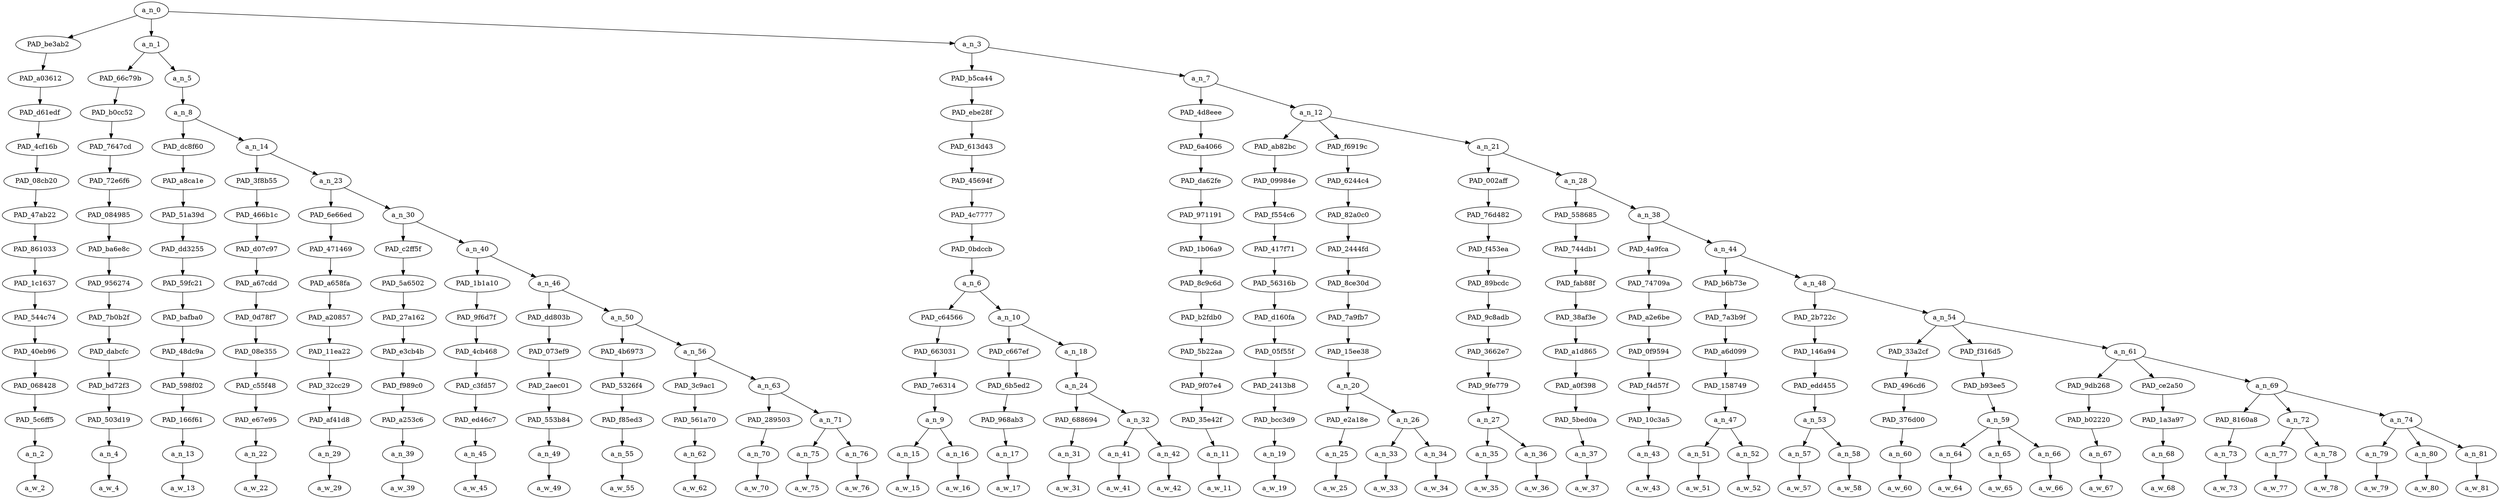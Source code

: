 strict digraph "" {
	a_n_0	[div_dir=1,
		index=0,
		level=14,
		pos="10.245271910365227,14!",
		text_span="[0, 1, 2, 3, 4, 5, 6, 7, 8, 9, 10, 11, 12, 13, 14, 15, 16, 17, 18, 19, 20, 21, 22, 23, 24, 25, 26, 27, 28, 29, 30, 31, 32, 33, 34, \
35, 36, 37, 38, 39, 40, 41, 42, 43]",
		value=1.00000001];
	PAD_be3ab2	[div_dir=1,
		index=1,
		level=13,
		pos="12.0,13!",
		text_span="[12]",
		value=0.01152508];
	a_n_0 -> PAD_be3ab2;
	a_n_1	[div_dir=1,
		index=0,
		level=13,
		pos="0.99951171875,13!",
		text_span="[0, 1, 2, 3, 4, 5, 6, 7, 8, 9, 10, 11]",
		value=0.21663052];
	a_n_0 -> a_n_1;
	a_n_3	[div_dir=1,
		index=2,
		level=13,
		pos="17.73630401234568,13!",
		text_span="[13, 14, 15, 16, 17, 18, 19, 20, 21, 22, 23, 24, 25, 26, 27, 28, 29, 30, 31, 32, 33, 34, 35, 36, 37, 38, 39, 40, 41, 42, 43]",
		value=0.77124612];
	a_n_0 -> a_n_3;
	PAD_a03612	[div_dir=1,
		index=2,
		level=12,
		pos="12.0,12!",
		text_span="[12]",
		value=0.01152508];
	PAD_be3ab2 -> PAD_a03612;
	PAD_d61edf	[div_dir=1,
		index=2,
		level=11,
		pos="12.0,11!",
		text_span="[12]",
		value=0.01152508];
	PAD_a03612 -> PAD_d61edf;
	PAD_4cf16b	[div_dir=1,
		index=3,
		level=10,
		pos="12.0,10!",
		text_span="[12]",
		value=0.01152508];
	PAD_d61edf -> PAD_4cf16b;
	PAD_08cb20	[div_dir=1,
		index=4,
		level=9,
		pos="12.0,9!",
		text_span="[12]",
		value=0.01152508];
	PAD_4cf16b -> PAD_08cb20;
	PAD_47ab22	[div_dir=1,
		index=5,
		level=8,
		pos="12.0,8!",
		text_span="[12]",
		value=0.01152508];
	PAD_08cb20 -> PAD_47ab22;
	PAD_861033	[div_dir=1,
		index=6,
		level=7,
		pos="12.0,7!",
		text_span="[12]",
		value=0.01152508];
	PAD_47ab22 -> PAD_861033;
	PAD_1c1637	[div_dir=1,
		index=7,
		level=6,
		pos="12.0,6!",
		text_span="[12]",
		value=0.01152508];
	PAD_861033 -> PAD_1c1637;
	PAD_544c74	[div_dir=1,
		index=8,
		level=5,
		pos="12.0,5!",
		text_span="[12]",
		value=0.01152508];
	PAD_1c1637 -> PAD_544c74;
	PAD_40eb96	[div_dir=1,
		index=9,
		level=4,
		pos="12.0,4!",
		text_span="[12]",
		value=0.01152508];
	PAD_544c74 -> PAD_40eb96;
	PAD_068428	[div_dir=1,
		index=10,
		level=3,
		pos="12.0,3!",
		text_span="[12]",
		value=0.01152508];
	PAD_40eb96 -> PAD_068428;
	PAD_5c6ff5	[div_dir=1,
		index=11,
		level=2,
		pos="12.0,2!",
		text_span="[12]",
		value=0.01152508];
	PAD_068428 -> PAD_5c6ff5;
	a_n_2	[div_dir=1,
		index=12,
		level=1,
		pos="12.0,1!",
		text_span="[12]",
		value=0.01152508];
	PAD_5c6ff5 -> a_n_2;
	a_w_2	[div_dir=0,
		index=12,
		level=0,
		pos="12,0!",
		text_span="[12]",
		value=and];
	a_n_2 -> a_w_2;
	PAD_66c79b	[div_dir=1,
		index=0,
		level=12,
		pos="0.0,12!",
		text_span="[0]",
		value=0.04658184];
	a_n_1 -> PAD_66c79b;
	a_n_5	[div_dir=1,
		index=1,
		level=12,
		pos="1.9990234375,12!",
		text_span="[1, 2, 3, 4, 5, 6, 7, 8, 9, 10, 11]",
		value=0.16983966];
	a_n_1 -> a_n_5;
	PAD_b0cc52	[div_dir=1,
		index=0,
		level=11,
		pos="0.0,11!",
		text_span="[0]",
		value=0.04658184];
	PAD_66c79b -> PAD_b0cc52;
	PAD_7647cd	[div_dir=1,
		index=0,
		level=10,
		pos="0.0,10!",
		text_span="[0]",
		value=0.04658184];
	PAD_b0cc52 -> PAD_7647cd;
	PAD_72e6f6	[div_dir=1,
		index=0,
		level=9,
		pos="0.0,9!",
		text_span="[0]",
		value=0.04658184];
	PAD_7647cd -> PAD_72e6f6;
	PAD_084985	[div_dir=1,
		index=0,
		level=8,
		pos="0.0,8!",
		text_span="[0]",
		value=0.04658184];
	PAD_72e6f6 -> PAD_084985;
	PAD_ba6e8c	[div_dir=1,
		index=0,
		level=7,
		pos="0.0,7!",
		text_span="[0]",
		value=0.04658184];
	PAD_084985 -> PAD_ba6e8c;
	PAD_956274	[div_dir=1,
		index=0,
		level=6,
		pos="0.0,6!",
		text_span="[0]",
		value=0.04658184];
	PAD_ba6e8c -> PAD_956274;
	PAD_7b0b2f	[div_dir=1,
		index=0,
		level=5,
		pos="0.0,5!",
		text_span="[0]",
		value=0.04658184];
	PAD_956274 -> PAD_7b0b2f;
	PAD_dabcfc	[div_dir=1,
		index=0,
		level=4,
		pos="0.0,4!",
		text_span="[0]",
		value=0.04658184];
	PAD_7b0b2f -> PAD_dabcfc;
	PAD_bd72f3	[div_dir=1,
		index=0,
		level=3,
		pos="0.0,3!",
		text_span="[0]",
		value=0.04658184];
	PAD_dabcfc -> PAD_bd72f3;
	PAD_503d19	[div_dir=1,
		index=0,
		level=2,
		pos="0.0,2!",
		text_span="[0]",
		value=0.04658184];
	PAD_bd72f3 -> PAD_503d19;
	a_n_4	[div_dir=1,
		index=0,
		level=1,
		pos="0.0,1!",
		text_span="[0]",
		value=0.04658184];
	PAD_503d19 -> a_n_4;
	a_w_4	[div_dir=0,
		index=0,
		level=0,
		pos="0,0!",
		text_span="[0]",
		value=nonsense];
	a_n_4 -> a_w_4;
	a_n_8	[div_dir=1,
		index=1,
		level=11,
		pos="1.9990234375,11!",
		text_span="[1, 2, 3, 4, 5, 6, 7, 8, 9, 10, 11]",
		value=0.16973974];
	a_n_5 -> a_n_8;
	PAD_dc8f60	[div_dir=1,
		index=1,
		level=10,
		pos="1.0,10!",
		text_span="[1]",
		value=0.04327354];
	a_n_8 -> PAD_dc8f60;
	a_n_14	[div_dir=-1,
		index=2,
		level=10,
		pos="2.998046875,10!",
		text_span="[2, 3, 4, 5, 6, 7, 8, 9, 10, 11]",
		value=0.12636628];
	a_n_8 -> a_n_14;
	PAD_a8ca1e	[div_dir=1,
		index=1,
		level=9,
		pos="1.0,9!",
		text_span="[1]",
		value=0.04327354];
	PAD_dc8f60 -> PAD_a8ca1e;
	PAD_51a39d	[div_dir=1,
		index=1,
		level=8,
		pos="1.0,8!",
		text_span="[1]",
		value=0.04327354];
	PAD_a8ca1e -> PAD_51a39d;
	PAD_dd3255	[div_dir=1,
		index=1,
		level=7,
		pos="1.0,7!",
		text_span="[1]",
		value=0.04327354];
	PAD_51a39d -> PAD_dd3255;
	PAD_59fc21	[div_dir=1,
		index=1,
		level=6,
		pos="1.0,6!",
		text_span="[1]",
		value=0.04327354];
	PAD_dd3255 -> PAD_59fc21;
	PAD_bafba0	[div_dir=1,
		index=1,
		level=5,
		pos="1.0,5!",
		text_span="[1]",
		value=0.04327354];
	PAD_59fc21 -> PAD_bafba0;
	PAD_48dc9a	[div_dir=1,
		index=1,
		level=4,
		pos="1.0,4!",
		text_span="[1]",
		value=0.04327354];
	PAD_bafba0 -> PAD_48dc9a;
	PAD_598f02	[div_dir=1,
		index=1,
		level=3,
		pos="1.0,3!",
		text_span="[1]",
		value=0.04327354];
	PAD_48dc9a -> PAD_598f02;
	PAD_166f61	[div_dir=1,
		index=1,
		level=2,
		pos="1.0,2!",
		text_span="[1]",
		value=0.04327354];
	PAD_598f02 -> PAD_166f61;
	a_n_13	[div_dir=1,
		index=1,
		level=1,
		pos="1.0,1!",
		text_span="[1]",
		value=0.04327354];
	PAD_166f61 -> a_n_13;
	a_w_13	[div_dir=0,
		index=1,
		level=0,
		pos="1,0!",
		text_span="[1]",
		value=obama];
	a_n_13 -> a_w_13;
	PAD_3f8b55	[div_dir=-1,
		index=2,
		level=9,
		pos="2.0,9!",
		text_span="[2]",
		value=0.01795802];
	a_n_14 -> PAD_3f8b55;
	a_n_23	[div_dir=1,
		index=3,
		level=9,
		pos="3.99609375,9!",
		text_span="[3, 4, 5, 6, 7, 8, 9, 10, 11]",
		value=0.10838861];
	a_n_14 -> a_n_23;
	PAD_466b1c	[div_dir=-1,
		index=2,
		level=8,
		pos="2.0,8!",
		text_span="[2]",
		value=0.01795802];
	PAD_3f8b55 -> PAD_466b1c;
	PAD_d07c97	[div_dir=-1,
		index=2,
		level=7,
		pos="2.0,7!",
		text_span="[2]",
		value=0.01795802];
	PAD_466b1c -> PAD_d07c97;
	PAD_a67cdd	[div_dir=-1,
		index=2,
		level=6,
		pos="2.0,6!",
		text_span="[2]",
		value=0.01795802];
	PAD_d07c97 -> PAD_a67cdd;
	PAD_0d78f7	[div_dir=-1,
		index=2,
		level=5,
		pos="2.0,5!",
		text_span="[2]",
		value=0.01795802];
	PAD_a67cdd -> PAD_0d78f7;
	PAD_08e355	[div_dir=-1,
		index=2,
		level=4,
		pos="2.0,4!",
		text_span="[2]",
		value=0.01795802];
	PAD_0d78f7 -> PAD_08e355;
	PAD_c55f48	[div_dir=-1,
		index=2,
		level=3,
		pos="2.0,3!",
		text_span="[2]",
		value=0.01795802];
	PAD_08e355 -> PAD_c55f48;
	PAD_e67e95	[div_dir=-1,
		index=2,
		level=2,
		pos="2.0,2!",
		text_span="[2]",
		value=0.01795802];
	PAD_c55f48 -> PAD_e67e95;
	a_n_22	[div_dir=-1,
		index=2,
		level=1,
		pos="2.0,1!",
		text_span="[2]",
		value=0.01795802];
	PAD_e67e95 -> a_n_22;
	a_w_22	[div_dir=0,
		index=2,
		level=0,
		pos="2,0!",
		text_span="[2]",
		value=could];
	a_n_22 -> a_w_22;
	PAD_6e66ed	[div_dir=1,
		index=3,
		level=8,
		pos="3.0,8!",
		text_span="[3]",
		value=0.01328396];
	a_n_23 -> PAD_6e66ed;
	a_n_30	[div_dir=-1,
		index=4,
		level=8,
		pos="4.9921875,8!",
		text_span="[4, 5, 6, 7, 8, 9, 10, 11]",
		value=0.09510103];
	a_n_23 -> a_n_30;
	PAD_471469	[div_dir=1,
		index=3,
		level=7,
		pos="3.0,7!",
		text_span="[3]",
		value=0.01328396];
	PAD_6e66ed -> PAD_471469;
	PAD_a658fa	[div_dir=1,
		index=3,
		level=6,
		pos="3.0,6!",
		text_span="[3]",
		value=0.01328396];
	PAD_471469 -> PAD_a658fa;
	PAD_a20857	[div_dir=1,
		index=3,
		level=5,
		pos="3.0,5!",
		text_span="[3]",
		value=0.01328396];
	PAD_a658fa -> PAD_a20857;
	PAD_11ea22	[div_dir=1,
		index=3,
		level=4,
		pos="3.0,4!",
		text_span="[3]",
		value=0.01328396];
	PAD_a20857 -> PAD_11ea22;
	PAD_32cc29	[div_dir=1,
		index=3,
		level=3,
		pos="3.0,3!",
		text_span="[3]",
		value=0.01328396];
	PAD_11ea22 -> PAD_32cc29;
	PAD_af41d8	[div_dir=1,
		index=3,
		level=2,
		pos="3.0,2!",
		text_span="[3]",
		value=0.01328396];
	PAD_32cc29 -> PAD_af41d8;
	a_n_29	[div_dir=1,
		index=3,
		level=1,
		pos="3.0,1!",
		text_span="[3]",
		value=0.01328396];
	PAD_af41d8 -> a_n_29;
	a_w_29	[div_dir=0,
		index=3,
		level=0,
		pos="3,0!",
		text_span="[3]",
		value=do];
	a_n_29 -> a_w_29;
	PAD_c2ff5f	[div_dir=1,
		index=4,
		level=7,
		pos="4.0,7!",
		text_span="[4]",
		value=0.01275223];
	a_n_30 -> PAD_c2ff5f;
	a_n_40	[div_dir=-1,
		index=5,
		level=7,
		pos="5.984375,7!",
		text_span="[5, 6, 7, 8, 9, 10, 11]",
		value=0.08234650];
	a_n_30 -> a_n_40;
	PAD_5a6502	[div_dir=1,
		index=4,
		level=6,
		pos="4.0,6!",
		text_span="[4]",
		value=0.01275223];
	PAD_c2ff5f -> PAD_5a6502;
	PAD_27a162	[div_dir=1,
		index=4,
		level=5,
		pos="4.0,5!",
		text_span="[4]",
		value=0.01275223];
	PAD_5a6502 -> PAD_27a162;
	PAD_e3cb4b	[div_dir=1,
		index=4,
		level=4,
		pos="4.0,4!",
		text_span="[4]",
		value=0.01275223];
	PAD_27a162 -> PAD_e3cb4b;
	PAD_f989c0	[div_dir=1,
		index=4,
		level=3,
		pos="4.0,3!",
		text_span="[4]",
		value=0.01275223];
	PAD_e3cb4b -> PAD_f989c0;
	PAD_a253c6	[div_dir=1,
		index=4,
		level=2,
		pos="4.0,2!",
		text_span="[4]",
		value=0.01275223];
	PAD_f989c0 -> PAD_a253c6;
	a_n_39	[div_dir=1,
		index=4,
		level=1,
		pos="4.0,1!",
		text_span="[4]",
		value=0.01275223];
	PAD_a253c6 -> a_n_39;
	a_w_39	[div_dir=0,
		index=4,
		level=0,
		pos="4,0!",
		text_span="[4]",
		value=what];
	a_n_39 -> a_w_39;
	PAD_1b1a10	[div_dir=-1,
		index=5,
		level=6,
		pos="5.0,6!",
		text_span="[5]",
		value=0.01189057];
	a_n_40 -> PAD_1b1a10;
	a_n_46	[div_dir=-1,
		index=6,
		level=6,
		pos="6.96875,6!",
		text_span="[6, 7, 8, 9, 10, 11]",
		value=0.07044415];
	a_n_40 -> a_n_46;
	PAD_9f6d7f	[div_dir=-1,
		index=5,
		level=5,
		pos="5.0,5!",
		text_span="[5]",
		value=0.01189057];
	PAD_1b1a10 -> PAD_9f6d7f;
	PAD_4cb468	[div_dir=-1,
		index=5,
		level=4,
		pos="5.0,4!",
		text_span="[5]",
		value=0.01189057];
	PAD_9f6d7f -> PAD_4cb468;
	PAD_c3fd57	[div_dir=-1,
		index=5,
		level=3,
		pos="5.0,3!",
		text_span="[5]",
		value=0.01189057];
	PAD_4cb468 -> PAD_c3fd57;
	PAD_ed46c7	[div_dir=-1,
		index=5,
		level=2,
		pos="5.0,2!",
		text_span="[5]",
		value=0.01189057];
	PAD_c3fd57 -> PAD_ed46c7;
	a_n_45	[div_dir=-1,
		index=5,
		level=1,
		pos="5.0,1!",
		text_span="[5]",
		value=0.01189057];
	PAD_ed46c7 -> a_n_45;
	a_w_45	[div_dir=0,
		index=5,
		level=0,
		pos="5,0!",
		text_span="[5]",
		value=he];
	a_n_45 -> a_w_45;
	PAD_dd803b	[div_dir=1,
		index=6,
		level=5,
		pos="6.0,5!",
		text_span="[6]",
		value=0.01202263];
	a_n_46 -> PAD_dd803b;
	a_n_50	[div_dir=-1,
		index=7,
		level=5,
		pos="7.9375,5!",
		text_span="[7, 8, 9, 10, 11]",
		value=0.05841255];
	a_n_46 -> a_n_50;
	PAD_073ef9	[div_dir=1,
		index=6,
		level=4,
		pos="6.0,4!",
		text_span="[6]",
		value=0.01202263];
	PAD_dd803b -> PAD_073ef9;
	PAD_2aec01	[div_dir=1,
		index=6,
		level=3,
		pos="6.0,3!",
		text_span="[6]",
		value=0.01202263];
	PAD_073ef9 -> PAD_2aec01;
	PAD_553b84	[div_dir=1,
		index=6,
		level=2,
		pos="6.0,2!",
		text_span="[6]",
		value=0.01202263];
	PAD_2aec01 -> PAD_553b84;
	a_n_49	[div_dir=1,
		index=6,
		level=1,
		pos="6.0,1!",
		text_span="[6]",
		value=0.01202263];
	PAD_553b84 -> a_n_49;
	a_w_49	[div_dir=0,
		index=6,
		level=0,
		pos="6,0!",
		text_span="[6]",
		value=wanted];
	a_n_49 -> a_w_49;
	PAD_4b6973	[div_dir=1,
		index=7,
		level=4,
		pos="7.0,4!",
		text_span="[7]",
		value=0.01222866];
	a_n_50 -> PAD_4b6973;
	a_n_56	[div_dir=-1,
		index=8,
		level=4,
		pos="8.875,4!",
		text_span="[8, 9, 10, 11]",
		value=0.04617196];
	a_n_50 -> a_n_56;
	PAD_5326f4	[div_dir=1,
		index=7,
		level=3,
		pos="7.0,3!",
		text_span="[7]",
		value=0.01222866];
	PAD_4b6973 -> PAD_5326f4;
	PAD_f85ed3	[div_dir=1,
		index=7,
		level=2,
		pos="7.0,2!",
		text_span="[7]",
		value=0.01222866];
	PAD_5326f4 -> PAD_f85ed3;
	a_n_55	[div_dir=1,
		index=7,
		level=1,
		pos="7.0,1!",
		text_span="[7]",
		value=0.01222866];
	PAD_f85ed3 -> a_n_55;
	a_w_55	[div_dir=0,
		index=7,
		level=0,
		pos="7,0!",
		text_span="[7]",
		value=because];
	a_n_55 -> a_w_55;
	PAD_3c9ac1	[div_dir=1,
		index=8,
		level=3,
		pos="8.0,3!",
		text_span="[8]",
		value=0.01147014];
	a_n_56 -> PAD_3c9ac1;
	a_n_63	[div_dir=-1,
		index=9,
		level=3,
		pos="9.75,3!",
		text_span="[9, 10, 11]",
		value=0.03468818];
	a_n_56 -> a_n_63;
	PAD_561a70	[div_dir=1,
		index=8,
		level=2,
		pos="8.0,2!",
		text_span="[8]",
		value=0.01147014];
	PAD_3c9ac1 -> PAD_561a70;
	a_n_62	[div_dir=1,
		index=8,
		level=1,
		pos="8.0,1!",
		text_span="[8]",
		value=0.01147014];
	PAD_561a70 -> a_n_62;
	a_w_62	[div_dir=0,
		index=8,
		level=0,
		pos="8,0!",
		text_span="[8]",
		value=there];
	a_n_62 -> a_w_62;
	PAD_289503	[div_dir=-1,
		index=9,
		level=2,
		pos="9.0,2!",
		text_span="[9]",
		value=0.01163896];
	a_n_63 -> PAD_289503;
	a_n_71	[div_dir=-1,
		index=10,
		level=2,
		pos="10.5,2!",
		text_span="[10, 11]",
		value=0.02301831];
	a_n_63 -> a_n_71;
	a_n_70	[div_dir=-1,
		index=9,
		level=1,
		pos="9.0,1!",
		text_span="[9]",
		value=0.01163896];
	PAD_289503 -> a_n_70;
	a_w_70	[div_dir=0,
		index=9,
		level=0,
		pos="9,0!",
		text_span="[9]",
		value=was];
	a_n_70 -> a_w_70;
	a_n_75	[div_dir=-1,
		index=10,
		level=1,
		pos="10.0,1!",
		text_span="[10]",
		value=0.01031993];
	a_n_71 -> a_n_75;
	a_n_76	[div_dir=-1,
		index=11,
		level=1,
		pos="11.0,1!",
		text_span="[11]",
		value=0.01267500];
	a_n_71 -> a_n_76;
	a_w_75	[div_dir=0,
		index=10,
		level=0,
		pos="10,0!",
		text_span="[10]",
		value=no];
	a_n_75 -> a_w_75;
	a_w_76	[div_dir=0,
		index=11,
		level=0,
		pos="11,0!",
		text_span="[11]",
		value=opposition];
	a_n_76 -> a_w_76;
	PAD_b5ca44	[div_dir=1,
		index=3,
		level=12,
		pos="14.6875,12!",
		text_span="[13, 14, 15, 16, 17, 18]",
		value=0.09257209];
	a_n_3 -> PAD_b5ca44;
	a_n_7	[div_dir=1,
		index=4,
		level=12,
		pos="20.78510802469136,12!",
		text_span="[19, 20, 21, 22, 23, 24, 25, 26, 27, 28, 29, 30, 31, 32, 33, 34, 35, 36, 37, 38, 39, 40, 41, 42, 43]",
		value=0.67810152];
	a_n_3 -> a_n_7;
	PAD_ebe28f	[div_dir=1,
		index=3,
		level=11,
		pos="14.6875,11!",
		text_span="[13, 14, 15, 16, 17, 18]",
		value=0.09257209];
	PAD_b5ca44 -> PAD_ebe28f;
	PAD_613d43	[div_dir=1,
		index=4,
		level=10,
		pos="14.6875,10!",
		text_span="[13, 14, 15, 16, 17, 18]",
		value=0.09257209];
	PAD_ebe28f -> PAD_613d43;
	PAD_45694f	[div_dir=1,
		index=5,
		level=9,
		pos="14.6875,9!",
		text_span="[13, 14, 15, 16, 17, 18]",
		value=0.09257209];
	PAD_613d43 -> PAD_45694f;
	PAD_4c7777	[div_dir=1,
		index=6,
		level=8,
		pos="14.6875,8!",
		text_span="[13, 14, 15, 16, 17, 18]",
		value=0.09257209];
	PAD_45694f -> PAD_4c7777;
	PAD_0bdccb	[div_dir=1,
		index=7,
		level=7,
		pos="14.6875,7!",
		text_span="[13, 14, 15, 16, 17, 18]",
		value=0.09257209];
	PAD_4c7777 -> PAD_0bdccb;
	a_n_6	[div_dir=1,
		index=8,
		level=6,
		pos="14.6875,6!",
		text_span="[13, 14, 15, 16, 17, 18]",
		value=0.09257209];
	PAD_0bdccb -> a_n_6;
	PAD_c64566	[div_dir=-1,
		index=9,
		level=5,
		pos="13.5,5!",
		text_span="[13, 14]",
		value=0.02582486];
	a_n_6 -> PAD_c64566;
	a_n_10	[div_dir=1,
		index=10,
		level=5,
		pos="15.875,5!",
		text_span="[15, 16, 17, 18]",
		value=0.06674566];
	a_n_6 -> a_n_10;
	PAD_663031	[div_dir=-1,
		index=10,
		level=4,
		pos="13.5,4!",
		text_span="[13, 14]",
		value=0.02582486];
	PAD_c64566 -> PAD_663031;
	PAD_7e6314	[div_dir=-1,
		index=11,
		level=3,
		pos="13.5,3!",
		text_span="[13, 14]",
		value=0.02582486];
	PAD_663031 -> PAD_7e6314;
	a_n_9	[div_dir=-1,
		index=12,
		level=2,
		pos="13.5,2!",
		text_span="[13, 14]",
		value=0.02582486];
	PAD_7e6314 -> a_n_9;
	a_n_15	[div_dir=-1,
		index=13,
		level=1,
		pos="13.0,1!",
		text_span="[13]",
		value=0.01189109];
	a_n_9 -> a_n_15;
	a_n_16	[div_dir=1,
		index=14,
		level=1,
		pos="14.0,1!",
		text_span="[14]",
		value=0.01393029];
	a_n_9 -> a_n_16;
	a_w_15	[div_dir=0,
		index=13,
		level=0,
		pos="13,0!",
		text_span="[13]",
		value=no1];
	a_n_15 -> a_w_15;
	a_w_16	[div_dir=0,
		index=14,
		level=0,
		pos="14,0!",
		text_span="[14]",
		value=judges];
	a_n_16 -> a_w_16;
	PAD_c667ef	[div_dir=1,
		index=11,
		level=4,
		pos="15.0,4!",
		text_span="[15]",
		value=0.01338870];
	a_n_10 -> PAD_c667ef;
	a_n_18	[div_dir=-1,
		index=12,
		level=4,
		pos="16.75,4!",
		text_span="[16, 17, 18]",
		value=0.05335254];
	a_n_10 -> a_n_18;
	PAD_6b5ed2	[div_dir=1,
		index=12,
		level=3,
		pos="15.0,3!",
		text_span="[15]",
		value=0.01338870];
	PAD_c667ef -> PAD_6b5ed2;
	PAD_968ab3	[div_dir=1,
		index=13,
		level=2,
		pos="15.0,2!",
		text_span="[15]",
		value=0.01338870];
	PAD_6b5ed2 -> PAD_968ab3;
	a_n_17	[div_dir=1,
		index=15,
		level=1,
		pos="15.0,1!",
		text_span="[15]",
		value=0.01338870];
	PAD_968ab3 -> a_n_17;
	a_w_17	[div_dir=0,
		index=15,
		level=0,
		pos="15,0!",
		text_span="[15]",
		value=over];
	a_n_17 -> a_w_17;
	a_n_24	[div_dir=-1,
		index=13,
		level=3,
		pos="16.75,3!",
		text_span="[16, 17, 18]",
		value=0.05335200];
	a_n_18 -> a_n_24;
	PAD_688694	[div_dir=-1,
		index=14,
		level=2,
		pos="16.0,2!",
		text_span="[16]",
		value=0.01543348];
	a_n_24 -> PAD_688694;
	a_n_32	[div_dir=1,
		index=15,
		level=2,
		pos="17.5,2!",
		text_span="[17, 18]",
		value=0.03791797];
	a_n_24 -> a_n_32;
	a_n_31	[div_dir=-1,
		index=16,
		level=1,
		pos="16.0,1!",
		text_span="[16]",
		value=0.01543348];
	PAD_688694 -> a_n_31;
	a_w_31	[div_dir=0,
		index=16,
		level=0,
		pos="16,0!",
		text_span="[16]",
		value=ruling];
	a_n_31 -> a_w_31;
	a_n_41	[div_dir=-1,
		index=17,
		level=1,
		pos="17.0,1!",
		text_span="[17]",
		value=0.01565029];
	a_n_32 -> a_n_41;
	a_n_42	[div_dir=1,
		index=18,
		level=1,
		pos="18.0,1!",
		text_span="[18]",
		value=0.02226389];
	a_n_32 -> a_n_42;
	a_w_41	[div_dir=0,
		index=17,
		level=0,
		pos="17,0!",
		text_span="[17]",
		value=him];
	a_n_41 -> a_w_41;
	a_w_42	[div_dir=0,
		index=18,
		level=0,
		pos="18,0!",
		text_span="[18]",
		value=trump];
	a_n_42 -> a_w_42;
	PAD_4d8eee	[div_dir=1,
		index=4,
		level=11,
		pos="19.0,11!",
		text_span="[19]",
		value=0.01591338];
	a_n_7 -> PAD_4d8eee;
	a_n_12	[div_dir=1,
		index=5,
		level=11,
		pos="22.57021604938272,11!",
		text_span="[20, 21, 22, 23, 24, 25, 26, 27, 28, 29, 30, 31, 32, 33, 34, 35, 36, 37, 38, 39, 40, 41, 42, 43]",
		value=0.66156243];
	a_n_7 -> a_n_12;
	PAD_6a4066	[div_dir=1,
		index=5,
		level=10,
		pos="19.0,10!",
		text_span="[19]",
		value=0.01591338];
	PAD_4d8eee -> PAD_6a4066;
	PAD_da62fe	[div_dir=1,
		index=6,
		level=9,
		pos="19.0,9!",
		text_span="[19]",
		value=0.01591338];
	PAD_6a4066 -> PAD_da62fe;
	PAD_971191	[div_dir=1,
		index=7,
		level=8,
		pos="19.0,8!",
		text_span="[19]",
		value=0.01591338];
	PAD_da62fe -> PAD_971191;
	PAD_1b06a9	[div_dir=1,
		index=8,
		level=7,
		pos="19.0,7!",
		text_span="[19]",
		value=0.01591338];
	PAD_971191 -> PAD_1b06a9;
	PAD_8c9c6d	[div_dir=1,
		index=9,
		level=6,
		pos="19.0,6!",
		text_span="[19]",
		value=0.01591338];
	PAD_1b06a9 -> PAD_8c9c6d;
	PAD_b2fdb0	[div_dir=1,
		index=11,
		level=5,
		pos="19.0,5!",
		text_span="[19]",
		value=0.01591338];
	PAD_8c9c6d -> PAD_b2fdb0;
	PAD_5b22aa	[div_dir=1,
		index=13,
		level=4,
		pos="19.0,4!",
		text_span="[19]",
		value=0.01591338];
	PAD_b2fdb0 -> PAD_5b22aa;
	PAD_9f07e4	[div_dir=1,
		index=14,
		level=3,
		pos="19.0,3!",
		text_span="[19]",
		value=0.01591338];
	PAD_5b22aa -> PAD_9f07e4;
	PAD_35e42f	[div_dir=1,
		index=16,
		level=2,
		pos="19.0,2!",
		text_span="[19]",
		value=0.01591338];
	PAD_9f07e4 -> PAD_35e42f;
	a_n_11	[div_dir=1,
		index=19,
		level=1,
		pos="19.0,1!",
		text_span="[19]",
		value=0.01591338];
	PAD_35e42f -> a_n_11;
	a_w_11	[div_dir=0,
		index=19,
		level=0,
		pos="19,0!",
		text_span="[19]",
		value=is];
	a_n_11 -> a_w_11;
	PAD_ab82bc	[div_dir=-1,
		index=6,
		level=10,
		pos="20.0,10!",
		text_span="[20]",
		value=0.01549181];
	a_n_12 -> PAD_ab82bc;
	PAD_f6919c	[div_dir=1,
		index=7,
		level=10,
		pos="21.75,10!",
		text_span="[21, 22, 23]",
		value=0.05924508];
	a_n_12 -> PAD_f6919c;
	a_n_21	[div_dir=1,
		index=8,
		level=10,
		pos="25.96064814814815,10!",
		text_span="[24, 25, 26, 27, 28, 29, 30, 31, 32, 33, 34, 35, 36, 37, 38, 39, 40, 41, 42, 43]",
		value=0.58619506];
	a_n_12 -> a_n_21;
	PAD_09984e	[div_dir=-1,
		index=7,
		level=9,
		pos="20.0,9!",
		text_span="[20]",
		value=0.01549181];
	PAD_ab82bc -> PAD_09984e;
	PAD_f554c6	[div_dir=-1,
		index=8,
		level=8,
		pos="20.0,8!",
		text_span="[20]",
		value=0.01549181];
	PAD_09984e -> PAD_f554c6;
	PAD_417f71	[div_dir=-1,
		index=9,
		level=7,
		pos="20.0,7!",
		text_span="[20]",
		value=0.01549181];
	PAD_f554c6 -> PAD_417f71;
	PAD_56316b	[div_dir=-1,
		index=10,
		level=6,
		pos="20.0,6!",
		text_span="[20]",
		value=0.01549181];
	PAD_417f71 -> PAD_56316b;
	PAD_d160fa	[div_dir=-1,
		index=12,
		level=5,
		pos="20.0,5!",
		text_span="[20]",
		value=0.01549181];
	PAD_56316b -> PAD_d160fa;
	PAD_05f55f	[div_dir=-1,
		index=14,
		level=4,
		pos="20.0,4!",
		text_span="[20]",
		value=0.01549181];
	PAD_d160fa -> PAD_05f55f;
	PAD_2413b8	[div_dir=-1,
		index=15,
		level=3,
		pos="20.0,3!",
		text_span="[20]",
		value=0.01549181];
	PAD_05f55f -> PAD_2413b8;
	PAD_bcc3d9	[div_dir=-1,
		index=17,
		level=2,
		pos="20.0,2!",
		text_span="[20]",
		value=0.01549181];
	PAD_2413b8 -> PAD_bcc3d9;
	a_n_19	[div_dir=-1,
		index=20,
		level=1,
		pos="20.0,1!",
		text_span="[20]",
		value=0.01549181];
	PAD_bcc3d9 -> a_n_19;
	a_w_19	[div_dir=0,
		index=20,
		level=0,
		pos="20,0!",
		text_span="[20]",
		value=opposed];
	a_n_19 -> a_w_19;
	PAD_6244c4	[div_dir=1,
		index=8,
		level=9,
		pos="21.75,9!",
		text_span="[21, 22, 23]",
		value=0.05924508];
	PAD_f6919c -> PAD_6244c4;
	PAD_82a0c0	[div_dir=1,
		index=9,
		level=8,
		pos="21.75,8!",
		text_span="[21, 22, 23]",
		value=0.05924508];
	PAD_6244c4 -> PAD_82a0c0;
	PAD_2444fd	[div_dir=1,
		index=10,
		level=7,
		pos="21.75,7!",
		text_span="[21, 22, 23]",
		value=0.05924508];
	PAD_82a0c0 -> PAD_2444fd;
	PAD_8ce30d	[div_dir=1,
		index=11,
		level=6,
		pos="21.75,6!",
		text_span="[21, 22, 23]",
		value=0.05924508];
	PAD_2444fd -> PAD_8ce30d;
	PAD_7a9fb7	[div_dir=1,
		index=13,
		level=5,
		pos="21.75,5!",
		text_span="[21, 22, 23]",
		value=0.05924508];
	PAD_8ce30d -> PAD_7a9fb7;
	PAD_15ee38	[div_dir=1,
		index=15,
		level=4,
		pos="21.75,4!",
		text_span="[21, 22, 23]",
		value=0.05924508];
	PAD_7a9fb7 -> PAD_15ee38;
	a_n_20	[div_dir=1,
		index=16,
		level=3,
		pos="21.75,3!",
		text_span="[21, 22, 23]",
		value=0.05924508];
	PAD_15ee38 -> a_n_20;
	PAD_e2a18e	[div_dir=1,
		index=18,
		level=2,
		pos="21.0,2!",
		text_span="[21]",
		value=0.01201074];
	a_n_20 -> PAD_e2a18e;
	a_n_26	[div_dir=1,
		index=19,
		level=2,
		pos="22.5,2!",
		text_span="[22, 23]",
		value=0.04718014];
	a_n_20 -> a_n_26;
	a_n_25	[div_dir=1,
		index=21,
		level=1,
		pos="21.0,1!",
		text_span="[21]",
		value=0.01201074];
	PAD_e2a18e -> a_n_25;
	a_w_25	[div_dir=0,
		index=21,
		level=0,
		pos="21,0!",
		text_span="[21]",
		value=by];
	a_n_25 -> a_w_25;
	a_n_33	[div_dir=1,
		index=22,
		level=1,
		pos="22.0,1!",
		text_span="[22]",
		value=0.03321830];
	a_n_26 -> a_n_33;
	a_n_34	[div_dir=1,
		index=23,
		level=1,
		pos="23.0,1!",
		text_span="[23]",
		value=0.01391924];
	a_n_26 -> a_n_34;
	a_w_33	[div_dir=0,
		index=22,
		level=0,
		pos="22,0!",
		text_span="[22]",
		value=dems];
	a_n_33 -> a_w_33;
	a_w_34	[div_dir=0,
		index=23,
		level=0,
		pos="23,0!",
		text_span="[23]",
		value=republicans];
	a_n_34 -> a_w_34;
	PAD_002aff	[div_dir=1,
		index=9,
		level=9,
		pos="24.5,9!",
		text_span="[24, 25]",
		value=0.02394165];
	a_n_21 -> PAD_002aff;
	a_n_28	[div_dir=1,
		index=10,
		level=9,
		pos="27.421296296296298,9!",
		text_span="[26, 27, 28, 29, 30, 31, 32, 33, 34, 35, 36, 37, 38, 39, 40, 41, 42, 43]",
		value=0.56158007];
	a_n_21 -> a_n_28;
	PAD_76d482	[div_dir=1,
		index=10,
		level=8,
		pos="24.5,8!",
		text_span="[24, 25]",
		value=0.02394165];
	PAD_002aff -> PAD_76d482;
	PAD_f453ea	[div_dir=1,
		index=11,
		level=7,
		pos="24.5,7!",
		text_span="[24, 25]",
		value=0.02394165];
	PAD_76d482 -> PAD_f453ea;
	PAD_89bcdc	[div_dir=1,
		index=12,
		level=6,
		pos="24.5,6!",
		text_span="[24, 25]",
		value=0.02394165];
	PAD_f453ea -> PAD_89bcdc;
	PAD_9c8adb	[div_dir=1,
		index=14,
		level=5,
		pos="24.5,5!",
		text_span="[24, 25]",
		value=0.02394165];
	PAD_89bcdc -> PAD_9c8adb;
	PAD_3662e7	[div_dir=1,
		index=16,
		level=4,
		pos="24.5,4!",
		text_span="[24, 25]",
		value=0.02394165];
	PAD_9c8adb -> PAD_3662e7;
	PAD_9fe779	[div_dir=1,
		index=17,
		level=3,
		pos="24.5,3!",
		text_span="[24, 25]",
		value=0.02394165];
	PAD_3662e7 -> PAD_9fe779;
	a_n_27	[div_dir=1,
		index=20,
		level=2,
		pos="24.5,2!",
		text_span="[24, 25]",
		value=0.02394165];
	PAD_9fe779 -> a_n_27;
	a_n_35	[div_dir=1,
		index=24,
		level=1,
		pos="24.0,1!",
		text_span="[24]",
		value=0.01200830];
	a_n_27 -> a_n_35;
	a_n_36	[div_dir=1,
		index=25,
		level=1,
		pos="25.0,1!",
		text_span="[25]",
		value=0.01186859];
	a_n_27 -> a_n_36;
	a_w_35	[div_dir=0,
		index=24,
		level=0,
		pos="24,0!",
		text_span="[24]",
		value=all];
	a_n_35 -> a_w_35;
	a_w_36	[div_dir=0,
		index=25,
		level=0,
		pos="25,0!",
		text_span="[25]",
		value=levels];
	a_n_36 -> a_w_36;
	PAD_558685	[div_dir=1,
		index=11,
		level=8,
		pos="26.0,8!",
		text_span="[26]",
		value=0.01215993];
	a_n_28 -> PAD_558685;
	a_n_38	[div_dir=1,
		index=12,
		level=8,
		pos="28.84259259259259,8!",
		text_span="[27, 28, 29, 30, 31, 32, 33, 34, 35, 36, 37, 38, 39, 40, 41, 42, 43]",
		value=0.54873642];
	a_n_28 -> a_n_38;
	PAD_744db1	[div_dir=1,
		index=12,
		level=7,
		pos="26.0,7!",
		text_span="[26]",
		value=0.01215993];
	PAD_558685 -> PAD_744db1;
	PAD_fab88f	[div_dir=1,
		index=13,
		level=6,
		pos="26.0,6!",
		text_span="[26]",
		value=0.01215993];
	PAD_744db1 -> PAD_fab88f;
	PAD_38af3e	[div_dir=1,
		index=15,
		level=5,
		pos="26.0,5!",
		text_span="[26]",
		value=0.01215993];
	PAD_fab88f -> PAD_38af3e;
	PAD_a1d865	[div_dir=1,
		index=17,
		level=4,
		pos="26.0,4!",
		text_span="[26]",
		value=0.01215993];
	PAD_38af3e -> PAD_a1d865;
	PAD_a0f398	[div_dir=1,
		index=18,
		level=3,
		pos="26.0,3!",
		text_span="[26]",
		value=0.01215993];
	PAD_a1d865 -> PAD_a0f398;
	PAD_5bed0a	[div_dir=1,
		index=21,
		level=2,
		pos="26.0,2!",
		text_span="[26]",
		value=0.01215993];
	PAD_a0f398 -> PAD_5bed0a;
	a_n_37	[div_dir=1,
		index=26,
		level=1,
		pos="26.0,1!",
		text_span="[26]",
		value=0.01215993];
	PAD_5bed0a -> a_n_37;
	a_w_37	[div_dir=0,
		index=26,
		level=0,
		pos="26,0!",
		text_span="[26]",
		value=of];
	a_n_37 -> a_w_37;
	PAD_4a9fca	[div_dir=1,
		index=13,
		level=7,
		pos="27.0,7!",
		text_span="[27]",
		value=0.01381553];
	a_n_38 -> PAD_4a9fca;
	a_n_44	[div_dir=1,
		index=14,
		level=7,
		pos="30.685185185185183,7!",
		text_span="[28, 29, 30, 31, 32, 33, 34, 35, 36, 37, 38, 39, 40, 41, 42, 43]",
		value=0.53423528];
	a_n_38 -> a_n_44;
	PAD_74709a	[div_dir=1,
		index=14,
		level=6,
		pos="27.0,6!",
		text_span="[27]",
		value=0.01381553];
	PAD_4a9fca -> PAD_74709a;
	PAD_a2e6be	[div_dir=1,
		index=16,
		level=5,
		pos="27.0,5!",
		text_span="[27]",
		value=0.01381553];
	PAD_74709a -> PAD_a2e6be;
	PAD_0f9594	[div_dir=1,
		index=18,
		level=4,
		pos="27.0,4!",
		text_span="[27]",
		value=0.01381553];
	PAD_a2e6be -> PAD_0f9594;
	PAD_f4d57f	[div_dir=1,
		index=19,
		level=3,
		pos="27.0,3!",
		text_span="[27]",
		value=0.01381553];
	PAD_0f9594 -> PAD_f4d57f;
	PAD_10c3a5	[div_dir=1,
		index=22,
		level=2,
		pos="27.0,2!",
		text_span="[27]",
		value=0.01381553];
	PAD_f4d57f -> PAD_10c3a5;
	a_n_43	[div_dir=1,
		index=27,
		level=1,
		pos="27.0,1!",
		text_span="[27]",
		value=0.01381553];
	PAD_10c3a5 -> a_n_43;
	a_w_43	[div_dir=0,
		index=27,
		level=0,
		pos="27,0!",
		text_span="[27]",
		value=judges1];
	a_n_43 -> a_w_43;
	PAD_b6b73e	[div_dir=1,
		index=15,
		level=6,
		pos="28.5,6!",
		text_span="[28, 29]",
		value=0.03021745];
	a_n_44 -> PAD_b6b73e;
	a_n_48	[div_dir=1,
		index=16,
		level=6,
		pos="32.87037037037037,6!",
		text_span="[30, 31, 32, 33, 34, 35, 36, 37, 38, 39, 40, 41, 42, 43]",
		value=0.50331900];
	a_n_44 -> a_n_48;
	PAD_7a3b9f	[div_dir=1,
		index=17,
		level=5,
		pos="28.5,5!",
		text_span="[28, 29]",
		value=0.03021745];
	PAD_b6b73e -> PAD_7a3b9f;
	PAD_a6d099	[div_dir=1,
		index=19,
		level=4,
		pos="28.5,4!",
		text_span="[28, 29]",
		value=0.03021745];
	PAD_7a3b9f -> PAD_a6d099;
	PAD_158749	[div_dir=1,
		index=20,
		level=3,
		pos="28.5,3!",
		text_span="[28, 29]",
		value=0.03021745];
	PAD_a6d099 -> PAD_158749;
	a_n_47	[div_dir=1,
		index=23,
		level=2,
		pos="28.5,2!",
		text_span="[28, 29]",
		value=0.03021745];
	PAD_158749 -> a_n_47;
	a_n_51	[div_dir=1,
		index=28,
		level=1,
		pos="28.0,1!",
		text_span="[28]",
		value=0.01265946];
	a_n_47 -> a_n_51;
	a_n_52	[div_dir=1,
		index=29,
		level=1,
		pos="29.0,1!",
		text_span="[29]",
		value=0.01745225];
	a_n_47 -> a_n_52;
	a_w_51	[div_dir=0,
		index=28,
		level=0,
		pos="28,0!",
		text_span="[28]",
		value=the];
	a_n_51 -> a_w_51;
	a_w_52	[div_dir=0,
		index=29,
		level=0,
		pos="29,0!",
		text_span="[29]",
		value=media];
	a_n_52 -> a_w_52;
	PAD_2b722c	[div_dir=1,
		index=18,
		level=5,
		pos="30.5,5!",
		text_span="[30, 31]",
		value=0.07090024];
	a_n_48 -> PAD_2b722c;
	a_n_54	[div_dir=1,
		index=19,
		level=5,
		pos="35.24074074074074,5!",
		text_span="[32, 33, 34, 35, 36, 37, 38, 39, 40, 41, 42, 43]",
		value=0.43171793];
	a_n_48 -> a_n_54;
	PAD_146a94	[div_dir=1,
		index=20,
		level=4,
		pos="30.5,4!",
		text_span="[30, 31]",
		value=0.07090024];
	PAD_2b722c -> PAD_146a94;
	PAD_edd455	[div_dir=1,
		index=21,
		level=3,
		pos="30.5,3!",
		text_span="[30, 31]",
		value=0.07090024];
	PAD_146a94 -> PAD_edd455;
	a_n_53	[div_dir=1,
		index=24,
		level=2,
		pos="30.5,2!",
		text_span="[30, 31]",
		value=0.07090024];
	PAD_edd455 -> a_n_53;
	a_n_57	[div_dir=1,
		index=30,
		level=1,
		pos="30.0,1!",
		text_span="[30]",
		value=0.01525034];
	a_n_53 -> a_n_57;
	a_n_58	[div_dir=-1,
		index=31,
		level=1,
		pos="31.0,1!",
		text_span="[31]",
		value=0.05563557];
	a_n_53 -> a_n_58;
	a_w_57	[div_dir=0,
		index=30,
		level=0,
		pos="30,0!",
		text_span="[30]",
		value=the1];
	a_n_57 -> a_w_57;
	a_w_58	[div_dir=0,
		index=31,
		level=0,
		pos="31,0!",
		text_span="[31]",
		value=bureaucracies];
	a_n_58 -> a_w_58;
	PAD_33a2cf	[div_dir=1,
		index=22,
		level=4,
		pos="35.0,4!",
		text_span="[35]",
		value=0.01610993];
	a_n_54 -> PAD_33a2cf;
	PAD_f316d5	[div_dir=1,
		index=21,
		level=4,
		pos="33.0,4!",
		text_span="[32, 33, 34]",
		value=0.08074342];
	a_n_54 -> PAD_f316d5;
	a_n_61	[div_dir=1,
		index=23,
		level=4,
		pos="37.72222222222222,4!",
		text_span="[36, 37, 38, 39, 40, 41, 42, 43]",
		value=0.33407679];
	a_n_54 -> a_n_61;
	PAD_496cd6	[div_dir=1,
		index=23,
		level=3,
		pos="35.0,3!",
		text_span="[35]",
		value=0.01610993];
	PAD_33a2cf -> PAD_496cd6;
	PAD_376d00	[div_dir=1,
		index=26,
		level=2,
		pos="35.0,2!",
		text_span="[35]",
		value=0.01610993];
	PAD_496cd6 -> PAD_376d00;
	a_n_60	[div_dir=1,
		index=35,
		level=1,
		pos="35.0,1!",
		text_span="[35]",
		value=0.01610993];
	PAD_376d00 -> a_n_60;
	a_w_60	[div_dir=0,
		index=35,
		level=0,
		pos="35,0!",
		text_span="[35]",
		value=and1];
	a_n_60 -> a_w_60;
	PAD_b93ee5	[div_dir=1,
		index=22,
		level=3,
		pos="33.0,3!",
		text_span="[32, 33, 34]",
		value=0.08074342];
	PAD_f316d5 -> PAD_b93ee5;
	a_n_59	[div_dir=1,
		index=25,
		level=2,
		pos="33.0,2!",
		text_span="[32, 33, 34]",
		value=0.08074342];
	PAD_b93ee5 -> a_n_59;
	a_n_64	[div_dir=1,
		index=32,
		level=1,
		pos="32.0,1!",
		text_span="[32]",
		value=0.04300265];
	a_n_59 -> a_n_64;
	a_n_65	[div_dir=1,
		index=33,
		level=1,
		pos="33.0,1!",
		text_span="[33]",
		value=0.01948505];
	a_n_59 -> a_n_65;
	a_n_66	[div_dir=-1,
		index=34,
		level=1,
		pos="34.0,1!",
		text_span="[34]",
		value=0.01814432];
	a_n_59 -> a_n_66;
	a_w_64	[div_dir=0,
		index=32,
		level=0,
		pos="32,0!",
		text_span="[32]",
		value=the2];
	a_n_64 -> a_w_64;
	a_w_65	[div_dir=0,
		index=33,
		level=0,
		pos="33,0!",
		text_span="[33]",
		value=deep];
	a_n_65 -> a_w_65;
	a_w_66	[div_dir=0,
		index=34,
		level=0,
		pos="34,0!",
		text_span="[34]",
		value=state];
	a_n_66 -> a_w_66;
	PAD_9db268	[div_dir=1,
		index=24,
		level=3,
		pos="36.0,3!",
		text_span="[36]",
		value=0.01523194];
	a_n_61 -> PAD_9db268;
	PAD_ce2a50	[div_dir=1,
		index=25,
		level=3,
		pos="37.0,3!",
		text_span="[37]",
		value=0.02728753];
	a_n_61 -> PAD_ce2a50;
	a_n_69	[div_dir=1,
		index=26,
		level=3,
		pos="40.166666666666664,3!",
		text_span="[38, 39, 40, 41, 42, 43]",
		value=0.29070944];
	a_n_61 -> a_n_69;
	PAD_b02220	[div_dir=1,
		index=27,
		level=2,
		pos="36.0,2!",
		text_span="[36]",
		value=0.01523194];
	PAD_9db268 -> PAD_b02220;
	a_n_67	[div_dir=1,
		index=36,
		level=1,
		pos="36.0,1!",
		text_span="[36]",
		value=0.01523194];
	PAD_b02220 -> a_n_67;
	a_w_67	[div_dir=0,
		index=36,
		level=0,
		pos="36,0!",
		text_span="[36]",
		value=his];
	a_n_67 -> a_w_67;
	PAD_1a3a97	[div_dir=1,
		index=28,
		level=2,
		pos="37.0,2!",
		text_span="[37]",
		value=0.02728753];
	PAD_ce2a50 -> PAD_1a3a97;
	a_n_68	[div_dir=1,
		index=37,
		level=1,
		pos="37.0,1!",
		text_span="[37]",
		value=0.02728753];
	PAD_1a3a97 -> a_n_68;
	a_w_68	[div_dir=0,
		index=37,
		level=0,
		pos="37,0!",
		text_span="[37]",
		value=own];
	a_n_68 -> a_w_68;
	PAD_8160a8	[div_dir=1,
		index=30,
		level=2,
		pos="40.0,2!",
		text_span="[40]",
		value=0.01881572];
	a_n_69 -> PAD_8160a8;
	a_n_72	[div_dir=1,
		index=29,
		level=2,
		pos="38.5,2!",
		text_span="[38, 39]",
		value=0.18571950];
	a_n_69 -> a_n_72;
	a_n_74	[div_dir=1,
		index=31,
		level=2,
		pos="42.0,2!",
		text_span="[41, 42, 43]",
		value=0.08527657];
	a_n_69 -> a_n_74;
	a_n_73	[div_dir=1,
		index=40,
		level=1,
		pos="40.0,1!",
		text_span="[40]",
		value=0.01881572];
	PAD_8160a8 -> a_n_73;
	a_w_73	[div_dir=0,
		index=40,
		level=0,
		pos="40,0!",
		text_span="[40]",
		value=and2];
	a_n_73 -> a_w_73;
	a_n_77	[div_dir=1,
		index=38,
		level=1,
		pos="38.0,1!",
		text_span="[38]",
		value=0.15024505];
	a_n_72 -> a_n_77;
	a_n_78	[div_dir=1,
		index=39,
		level=1,
		pos="39.0,1!",
		text_span="[39]",
		value=0.03425913];
	a_n_72 -> a_n_78;
	a_w_77	[div_dir=0,
		index=38,
		level=0,
		pos="38,0!",
		text_span="[38]",
		value=kike];
	a_n_77 -> a_w_77;
	a_w_78	[div_dir=0,
		index=39,
		level=0,
		pos="39,0!",
		text_span="[39]",
		value=cabinet];
	a_n_78 -> a_w_78;
	a_n_79	[div_dir=1,
		index=41,
		level=1,
		pos="41.0,1!",
		text_span="[41]",
		value=0.04581299];
	a_n_74 -> a_n_79;
	a_n_80	[div_dir=1,
		index=42,
		level=1,
		pos="42.0,1!",
		text_span="[42]",
		value=0.01718349];
	a_n_74 -> a_n_80;
	a_n_81	[div_dir=1,
		index=43,
		level=1,
		pos="43.0,1!",
		text_span="[43]",
		value=0.02210961];
	a_n_74 -> a_n_81;
	a_w_79	[div_dir=0,
		index=41,
		level=0,
		pos="41,0!",
		text_span="[41]",
		value=shysters];
	a_n_79 -> a_w_79;
	a_w_80	[div_dir=0,
		index=42,
		level=0,
		pos="42,0!",
		text_span="[42]",
		value=and3];
	a_n_80 -> a_w_80;
	a_w_81	[div_dir=0,
		index=43,
		level=0,
		pos="43,0!",
		text_span="[43]",
		value=family];
	a_n_81 -> a_w_81;
}
